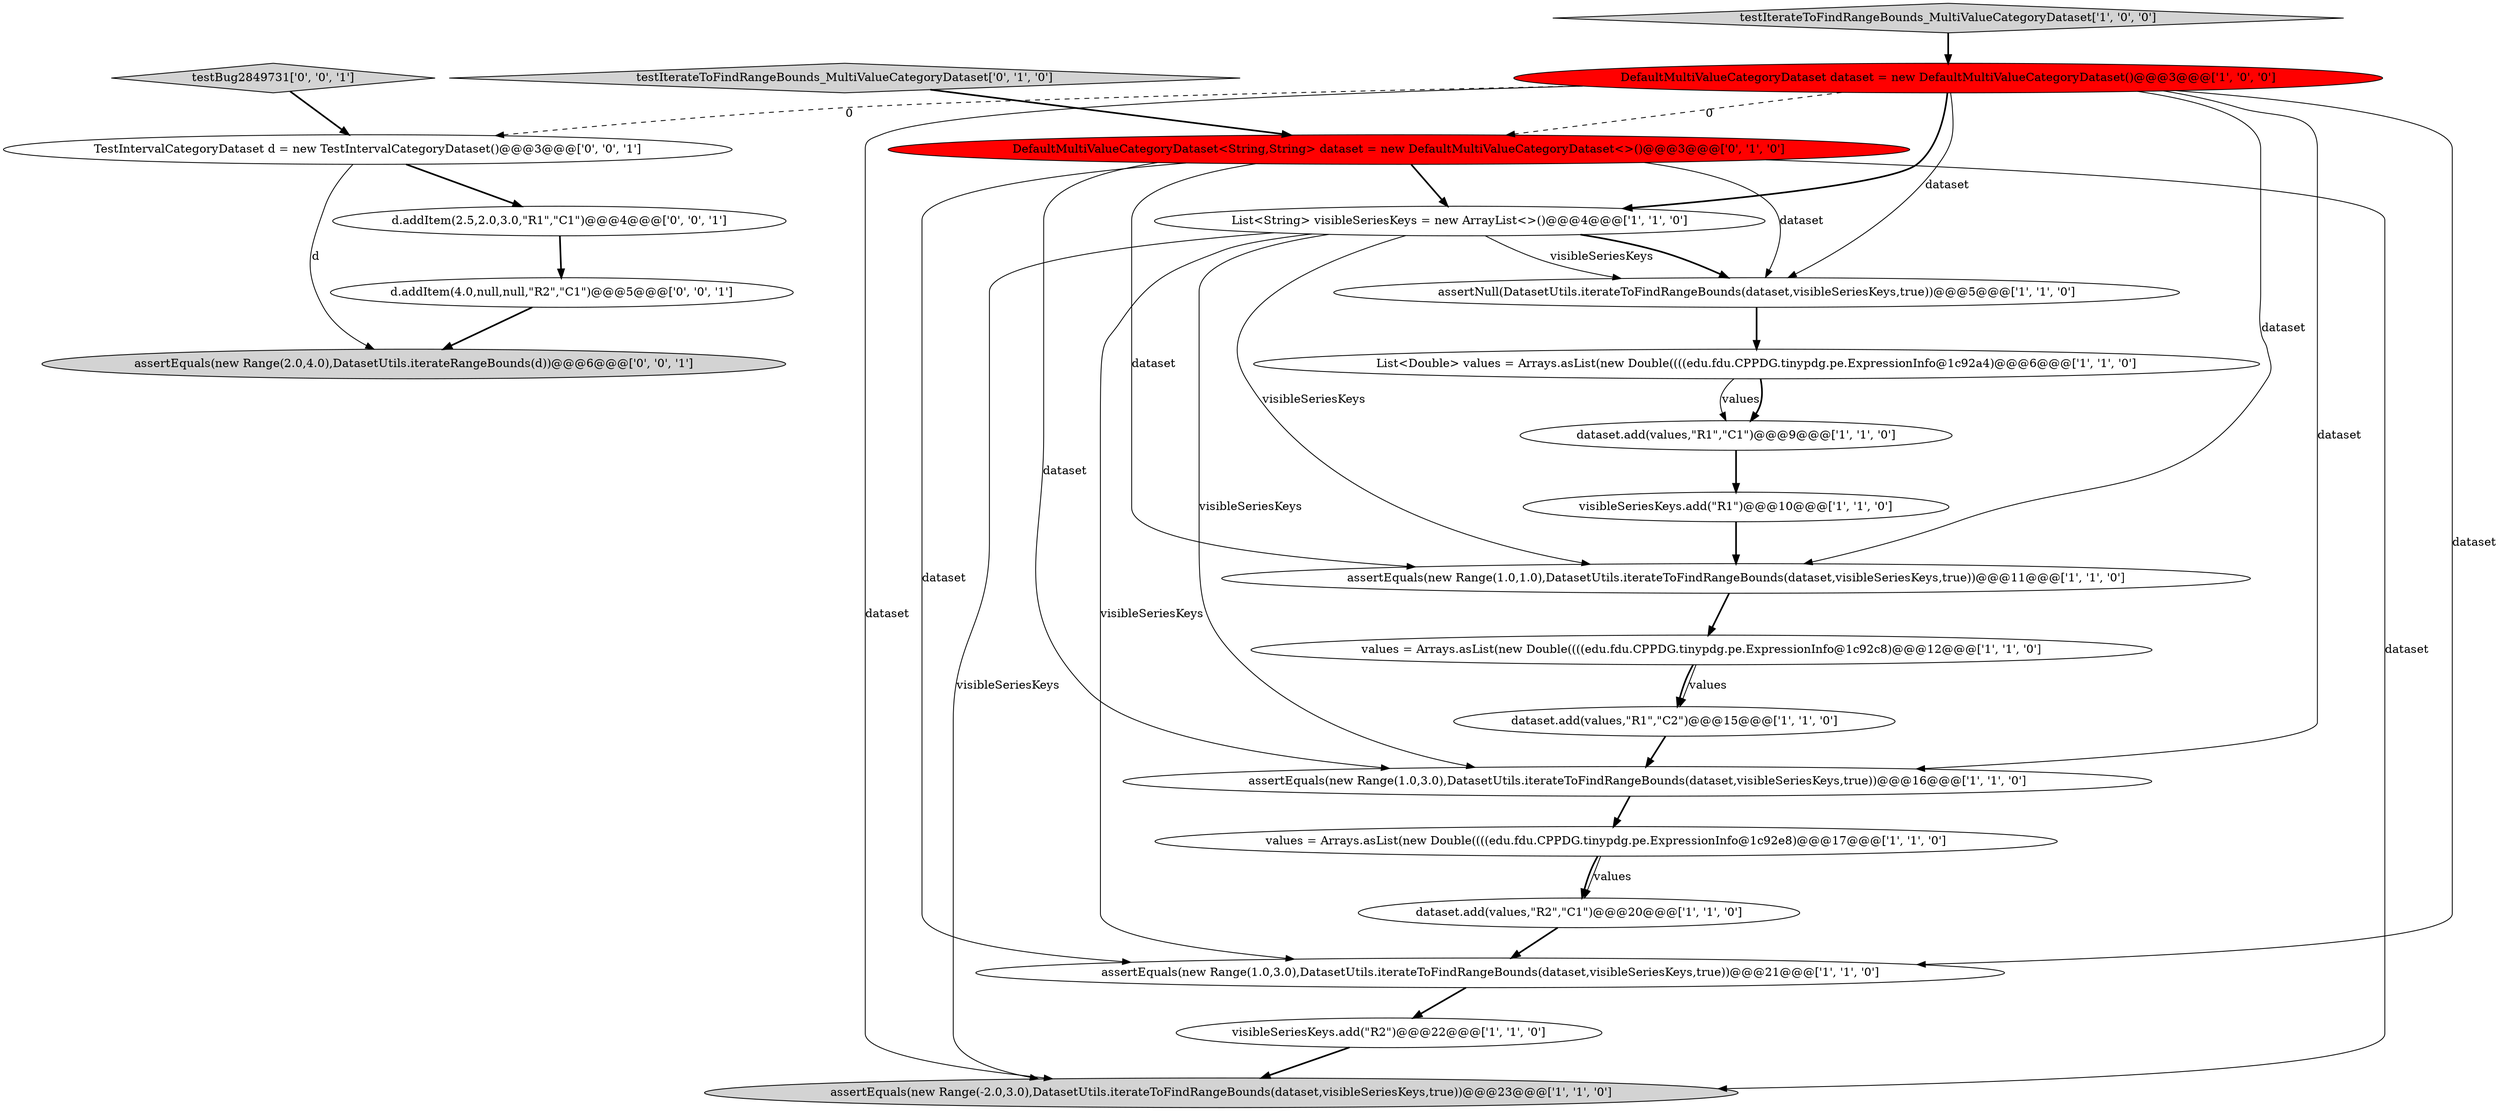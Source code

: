 digraph {
21 [style = filled, label = "testBug2849731['0', '0', '1']", fillcolor = lightgray, shape = diamond image = "AAA0AAABBB3BBB"];
12 [style = filled, label = "values = Arrays.asList(new Double((((edu.fdu.CPPDG.tinypdg.pe.ExpressionInfo@1c92c8)@@@12@@@['1', '1', '0']", fillcolor = white, shape = ellipse image = "AAA0AAABBB1BBB"];
0 [style = filled, label = "dataset.add(values,\"R1\",\"C2\")@@@15@@@['1', '1', '0']", fillcolor = white, shape = ellipse image = "AAA0AAABBB1BBB"];
16 [style = filled, label = "testIterateToFindRangeBounds_MultiValueCategoryDataset['0', '1', '0']", fillcolor = lightgray, shape = diamond image = "AAA0AAABBB2BBB"];
22 [style = filled, label = "TestIntervalCategoryDataset d = new TestIntervalCategoryDataset()@@@3@@@['0', '0', '1']", fillcolor = white, shape = ellipse image = "AAA0AAABBB3BBB"];
20 [style = filled, label = "d.addItem(2.5,2.0,3.0,\"R1\",\"C1\")@@@4@@@['0', '0', '1']", fillcolor = white, shape = ellipse image = "AAA0AAABBB3BBB"];
18 [style = filled, label = "d.addItem(4.0,null,null,\"R2\",\"C1\")@@@5@@@['0', '0', '1']", fillcolor = white, shape = ellipse image = "AAA0AAABBB3BBB"];
14 [style = filled, label = "List<String> visibleSeriesKeys = new ArrayList<>()@@@4@@@['1', '1', '0']", fillcolor = white, shape = ellipse image = "AAA0AAABBB1BBB"];
19 [style = filled, label = "assertEquals(new Range(2.0,4.0),DatasetUtils.iterateRangeBounds(d))@@@6@@@['0', '0', '1']", fillcolor = lightgray, shape = ellipse image = "AAA0AAABBB3BBB"];
15 [style = filled, label = "assertEquals(new Range(-2.0,3.0),DatasetUtils.iterateToFindRangeBounds(dataset,visibleSeriesKeys,true))@@@23@@@['1', '1', '0']", fillcolor = lightgray, shape = ellipse image = "AAA0AAABBB1BBB"];
17 [style = filled, label = "DefaultMultiValueCategoryDataset<String,String> dataset = new DefaultMultiValueCategoryDataset<>()@@@3@@@['0', '1', '0']", fillcolor = red, shape = ellipse image = "AAA1AAABBB2BBB"];
4 [style = filled, label = "List<Double> values = Arrays.asList(new Double((((edu.fdu.CPPDG.tinypdg.pe.ExpressionInfo@1c92a4)@@@6@@@['1', '1', '0']", fillcolor = white, shape = ellipse image = "AAA0AAABBB1BBB"];
13 [style = filled, label = "assertNull(DatasetUtils.iterateToFindRangeBounds(dataset,visibleSeriesKeys,true))@@@5@@@['1', '1', '0']", fillcolor = white, shape = ellipse image = "AAA0AAABBB1BBB"];
8 [style = filled, label = "assertEquals(new Range(1.0,3.0),DatasetUtils.iterateToFindRangeBounds(dataset,visibleSeriesKeys,true))@@@21@@@['1', '1', '0']", fillcolor = white, shape = ellipse image = "AAA0AAABBB1BBB"];
11 [style = filled, label = "testIterateToFindRangeBounds_MultiValueCategoryDataset['1', '0', '0']", fillcolor = lightgray, shape = diamond image = "AAA0AAABBB1BBB"];
3 [style = filled, label = "dataset.add(values,\"R2\",\"C1\")@@@20@@@['1', '1', '0']", fillcolor = white, shape = ellipse image = "AAA0AAABBB1BBB"];
6 [style = filled, label = "values = Arrays.asList(new Double((((edu.fdu.CPPDG.tinypdg.pe.ExpressionInfo@1c92e8)@@@17@@@['1', '1', '0']", fillcolor = white, shape = ellipse image = "AAA0AAABBB1BBB"];
1 [style = filled, label = "dataset.add(values,\"R1\",\"C1\")@@@9@@@['1', '1', '0']", fillcolor = white, shape = ellipse image = "AAA0AAABBB1BBB"];
9 [style = filled, label = "DefaultMultiValueCategoryDataset dataset = new DefaultMultiValueCategoryDataset()@@@3@@@['1', '0', '0']", fillcolor = red, shape = ellipse image = "AAA1AAABBB1BBB"];
7 [style = filled, label = "assertEquals(new Range(1.0,3.0),DatasetUtils.iterateToFindRangeBounds(dataset,visibleSeriesKeys,true))@@@16@@@['1', '1', '0']", fillcolor = white, shape = ellipse image = "AAA0AAABBB1BBB"];
2 [style = filled, label = "assertEquals(new Range(1.0,1.0),DatasetUtils.iterateToFindRangeBounds(dataset,visibleSeriesKeys,true))@@@11@@@['1', '1', '0']", fillcolor = white, shape = ellipse image = "AAA0AAABBB1BBB"];
10 [style = filled, label = "visibleSeriesKeys.add(\"R1\")@@@10@@@['1', '1', '0']", fillcolor = white, shape = ellipse image = "AAA0AAABBB1BBB"];
5 [style = filled, label = "visibleSeriesKeys.add(\"R2\")@@@22@@@['1', '1', '0']", fillcolor = white, shape = ellipse image = "AAA0AAABBB1BBB"];
6->3 [style = bold, label=""];
6->3 [style = solid, label="values"];
17->7 [style = solid, label="dataset"];
9->7 [style = solid, label="dataset"];
14->7 [style = solid, label="visibleSeriesKeys"];
9->15 [style = solid, label="dataset"];
14->8 [style = solid, label="visibleSeriesKeys"];
18->19 [style = bold, label=""];
14->15 [style = solid, label="visibleSeriesKeys"];
5->15 [style = bold, label=""];
9->22 [style = dashed, label="0"];
16->17 [style = bold, label=""];
22->19 [style = solid, label="d"];
11->9 [style = bold, label=""];
14->2 [style = solid, label="visibleSeriesKeys"];
12->0 [style = bold, label=""];
4->1 [style = solid, label="values"];
2->12 [style = bold, label=""];
0->7 [style = bold, label=""];
17->2 [style = solid, label="dataset"];
20->18 [style = bold, label=""];
17->15 [style = solid, label="dataset"];
9->13 [style = solid, label="dataset"];
8->5 [style = bold, label=""];
22->20 [style = bold, label=""];
17->14 [style = bold, label=""];
21->22 [style = bold, label=""];
3->8 [style = bold, label=""];
9->17 [style = dashed, label="0"];
7->6 [style = bold, label=""];
9->2 [style = solid, label="dataset"];
9->14 [style = bold, label=""];
10->2 [style = bold, label=""];
4->1 [style = bold, label=""];
9->8 [style = solid, label="dataset"];
14->13 [style = bold, label=""];
1->10 [style = bold, label=""];
12->0 [style = solid, label="values"];
17->8 [style = solid, label="dataset"];
14->13 [style = solid, label="visibleSeriesKeys"];
17->13 [style = solid, label="dataset"];
13->4 [style = bold, label=""];
}

